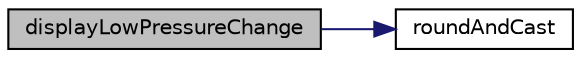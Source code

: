 digraph "displayLowPressureChange"
{
 // LATEX_PDF_SIZE
  edge [fontname="Helvetica",fontsize="10",labelfontname="Helvetica",labelfontsize="10"];
  node [fontname="Helvetica",fontsize="10",shape=record];
  rankdir="LR";
  Node1 [label="displayLowPressureChange",height=0.2,width=0.4,color="black", fillcolor="grey75", style="filled", fontcolor="black",tooltip=" "];
  Node1 -> Node2 [color="midnightblue",fontsize="10",style="solid",fontname="Helvetica"];
  Node2 [label="roundAndCast",height=0.2,width=0.4,color="black", fillcolor="white", style="filled",URL="$_l_c_d_8cpp.html#a186543cef0be5a7aaf40a6fb361aa531",tooltip=" "];
}
